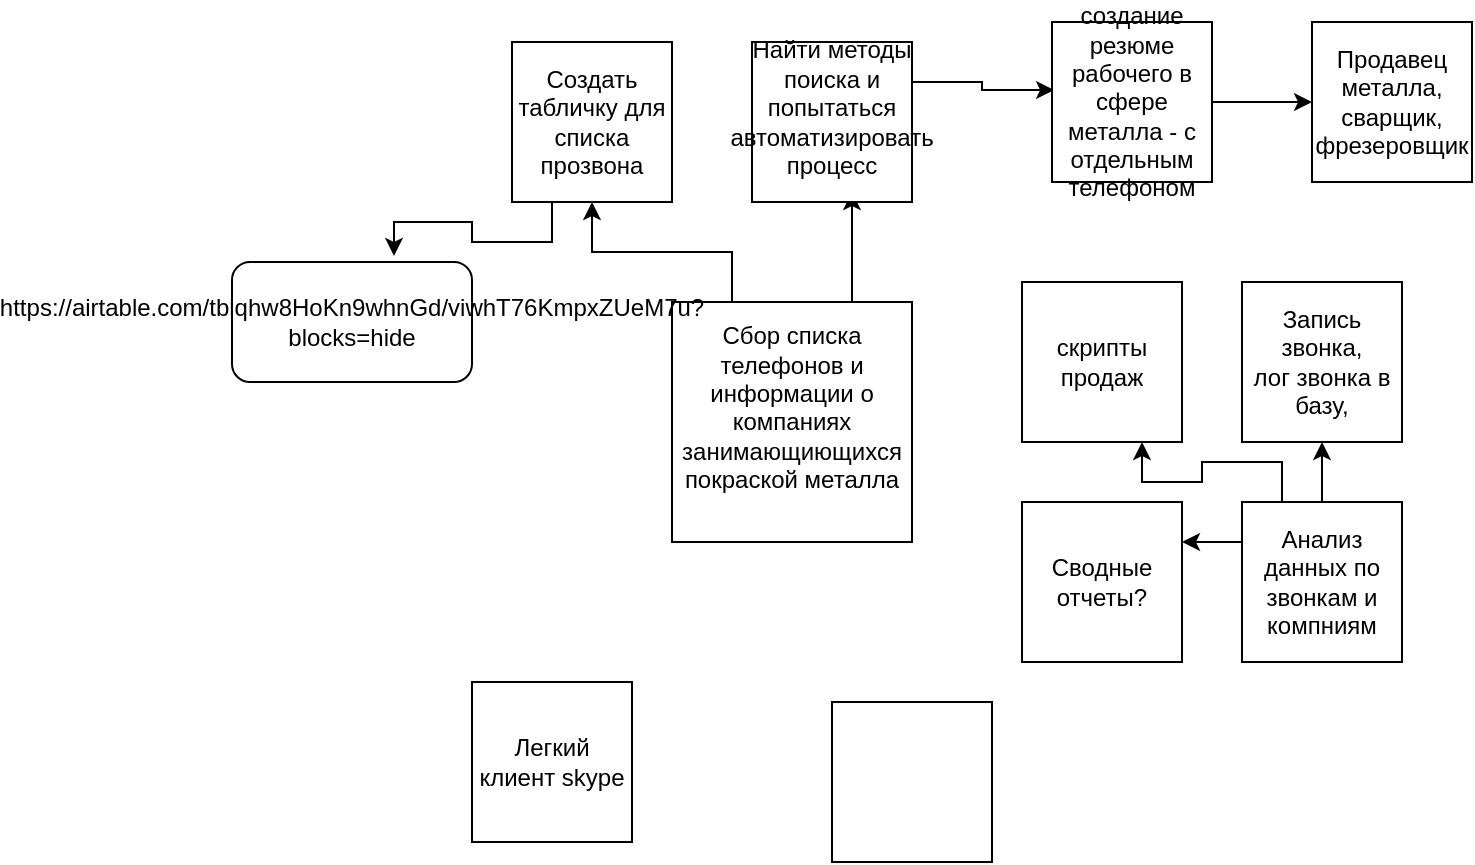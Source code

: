 <mxfile version="10.6.0" type="github"><diagram id="HoWIHUDbL-EMYMO_QBE9" name="Page-1"><mxGraphModel dx="1701" dy="586" grid="1" gridSize="10" guides="1" tooltips="1" connect="1" arrows="1" fold="1" page="1" pageScale="1" pageWidth="827" pageHeight="1169" math="0" shadow="0"><root><mxCell id="0"/><mxCell id="1" parent="0"/><mxCell id="a9e0n35ll_ryNIIhaf6q-5" style="edgeStyle=orthogonalEdgeStyle;rounded=0;orthogonalLoop=1;jettySize=auto;html=1;exitX=0.25;exitY=0;exitDx=0;exitDy=0;" parent="1" source="a9e0n35ll_ryNIIhaf6q-1" target="a9e0n35ll_ryNIIhaf6q-2" edge="1"><mxGeometry relative="1" as="geometry"/></mxCell><mxCell id="a9e0n35ll_ryNIIhaf6q-6" style="edgeStyle=orthogonalEdgeStyle;rounded=0;orthogonalLoop=1;jettySize=auto;html=1;exitX=0.75;exitY=0;exitDx=0;exitDy=0;entryX=0.625;entryY=0.938;entryDx=0;entryDy=0;entryPerimeter=0;" parent="1" source="a9e0n35ll_ryNIIhaf6q-1" target="a9e0n35ll_ryNIIhaf6q-3" edge="1"><mxGeometry relative="1" as="geometry"/></mxCell><mxCell id="a9e0n35ll_ryNIIhaf6q-1" value="Сбор списка телефонов и информации о компаниях&lt;br&gt;занимающиющихся покраской металла&lt;br&gt;&lt;br&gt;" style="whiteSpace=wrap;html=1;aspect=fixed;" parent="1" vertex="1"><mxGeometry x="170" y="160" width="120" height="120" as="geometry"/></mxCell><mxCell id="a9e0n35ll_ryNIIhaf6q-7" style="edgeStyle=orthogonalEdgeStyle;rounded=0;orthogonalLoop=1;jettySize=auto;html=1;exitX=0.25;exitY=1;exitDx=0;exitDy=0;entryX=0.675;entryY=-0.05;entryDx=0;entryDy=0;entryPerimeter=0;" parent="1" source="a9e0n35ll_ryNIIhaf6q-2" target="a9e0n35ll_ryNIIhaf6q-4" edge="1"><mxGeometry relative="1" as="geometry"/></mxCell><mxCell id="a9e0n35ll_ryNIIhaf6q-2" value="Создать табличку для списка прозвона&lt;br&gt;" style="whiteSpace=wrap;html=1;aspect=fixed;" parent="1" vertex="1"><mxGeometry x="90" y="30" width="80" height="80" as="geometry"/></mxCell><mxCell id="BsY7r3r8lCGOJfSJoG5X-3" style="edgeStyle=orthogonalEdgeStyle;rounded=0;orthogonalLoop=1;jettySize=auto;html=1;exitX=1;exitY=0.25;exitDx=0;exitDy=0;entryX=0.013;entryY=0.425;entryDx=0;entryDy=0;entryPerimeter=0;" edge="1" parent="1" source="a9e0n35ll_ryNIIhaf6q-3" target="BsY7r3r8lCGOJfSJoG5X-1"><mxGeometry relative="1" as="geometry"/></mxCell><mxCell id="a9e0n35ll_ryNIIhaf6q-3" value="Найти методы поиска и попытаться автоматизировать процесс&lt;br&gt;&lt;br&gt;" style="whiteSpace=wrap;html=1;aspect=fixed;" parent="1" vertex="1"><mxGeometry x="210" y="30" width="80" height="80" as="geometry"/></mxCell><mxCell id="a9e0n35ll_ryNIIhaf6q-4" value="https://airtable.com/tblqhw8HoKn9whnGd/viwhT76KmpxZUeM7u?blocks=hide" style="rounded=1;whiteSpace=wrap;html=1;" parent="1" vertex="1"><mxGeometry x="-50" y="140" width="120" height="60" as="geometry"/></mxCell><mxCell id="BsY7r3r8lCGOJfSJoG5X-5" style="edgeStyle=orthogonalEdgeStyle;rounded=0;orthogonalLoop=1;jettySize=auto;html=1;exitX=1;exitY=0.5;exitDx=0;exitDy=0;" edge="1" parent="1" source="BsY7r3r8lCGOJfSJoG5X-1" target="BsY7r3r8lCGOJfSJoG5X-4"><mxGeometry relative="1" as="geometry"/></mxCell><mxCell id="BsY7r3r8lCGOJfSJoG5X-1" value="создание резюме рабочего в сфере металла - с отдельным телефоном" style="whiteSpace=wrap;html=1;aspect=fixed;" vertex="1" parent="1"><mxGeometry x="360" y="20" width="80" height="80" as="geometry"/></mxCell><mxCell id="BsY7r3r8lCGOJfSJoG5X-4" value="Продавец металла,&lt;br&gt;сварщик,&lt;br&gt;фрезеровщик&lt;br&gt;" style="whiteSpace=wrap;html=1;aspect=fixed;" vertex="1" parent="1"><mxGeometry x="490" y="20" width="80" height="80" as="geometry"/></mxCell><mxCell id="BsY7r3r8lCGOJfSJoG5X-10" style="edgeStyle=orthogonalEdgeStyle;rounded=0;orthogonalLoop=1;jettySize=auto;html=1;exitX=0.5;exitY=0;exitDx=0;exitDy=0;entryX=0.5;entryY=1;entryDx=0;entryDy=0;" edge="1" parent="1" source="BsY7r3r8lCGOJfSJoG5X-6" target="BsY7r3r8lCGOJfSJoG5X-7"><mxGeometry relative="1" as="geometry"/></mxCell><mxCell id="BsY7r3r8lCGOJfSJoG5X-11" style="edgeStyle=orthogonalEdgeStyle;rounded=0;orthogonalLoop=1;jettySize=auto;html=1;exitX=0.25;exitY=0;exitDx=0;exitDy=0;entryX=0.75;entryY=1;entryDx=0;entryDy=0;" edge="1" parent="1" source="BsY7r3r8lCGOJfSJoG5X-6" target="BsY7r3r8lCGOJfSJoG5X-8"><mxGeometry relative="1" as="geometry"/></mxCell><mxCell id="BsY7r3r8lCGOJfSJoG5X-13" style="edgeStyle=orthogonalEdgeStyle;rounded=0;orthogonalLoop=1;jettySize=auto;html=1;exitX=0;exitY=0.25;exitDx=0;exitDy=0;entryX=1;entryY=0.25;entryDx=0;entryDy=0;" edge="1" parent="1" source="BsY7r3r8lCGOJfSJoG5X-6" target="BsY7r3r8lCGOJfSJoG5X-9"><mxGeometry relative="1" as="geometry"/></mxCell><mxCell id="BsY7r3r8lCGOJfSJoG5X-6" value="Анализ данных по звонкам и компниям&lt;br&gt;" style="whiteSpace=wrap;html=1;aspect=fixed;" vertex="1" parent="1"><mxGeometry x="455" y="260" width="80" height="80" as="geometry"/></mxCell><mxCell id="BsY7r3r8lCGOJfSJoG5X-7" value="Запись звонка,&lt;br&gt;лог звонка в базу,&lt;br&gt;" style="whiteSpace=wrap;html=1;aspect=fixed;" vertex="1" parent="1"><mxGeometry x="455" y="150" width="80" height="80" as="geometry"/></mxCell><mxCell id="BsY7r3r8lCGOJfSJoG5X-8" value="скрипты продаж&lt;br&gt;" style="whiteSpace=wrap;html=1;aspect=fixed;" vertex="1" parent="1"><mxGeometry x="345" y="150" width="80" height="80" as="geometry"/></mxCell><mxCell id="BsY7r3r8lCGOJfSJoG5X-9" value="Сводные отчеты?&lt;br&gt;" style="whiteSpace=wrap;html=1;aspect=fixed;" vertex="1" parent="1"><mxGeometry x="345" y="260" width="80" height="80" as="geometry"/></mxCell><mxCell id="BsY7r3r8lCGOJfSJoG5X-14" value="Легкий клиент skype&lt;br&gt;" style="whiteSpace=wrap;html=1;aspect=fixed;" vertex="1" parent="1"><mxGeometry x="70" y="350" width="80" height="80" as="geometry"/></mxCell><mxCell id="BsY7r3r8lCGOJfSJoG5X-15" value="" style="whiteSpace=wrap;html=1;aspect=fixed;" vertex="1" parent="1"><mxGeometry x="250" y="360" width="80" height="80" as="geometry"/></mxCell></root></mxGraphModel></diagram></mxfile>